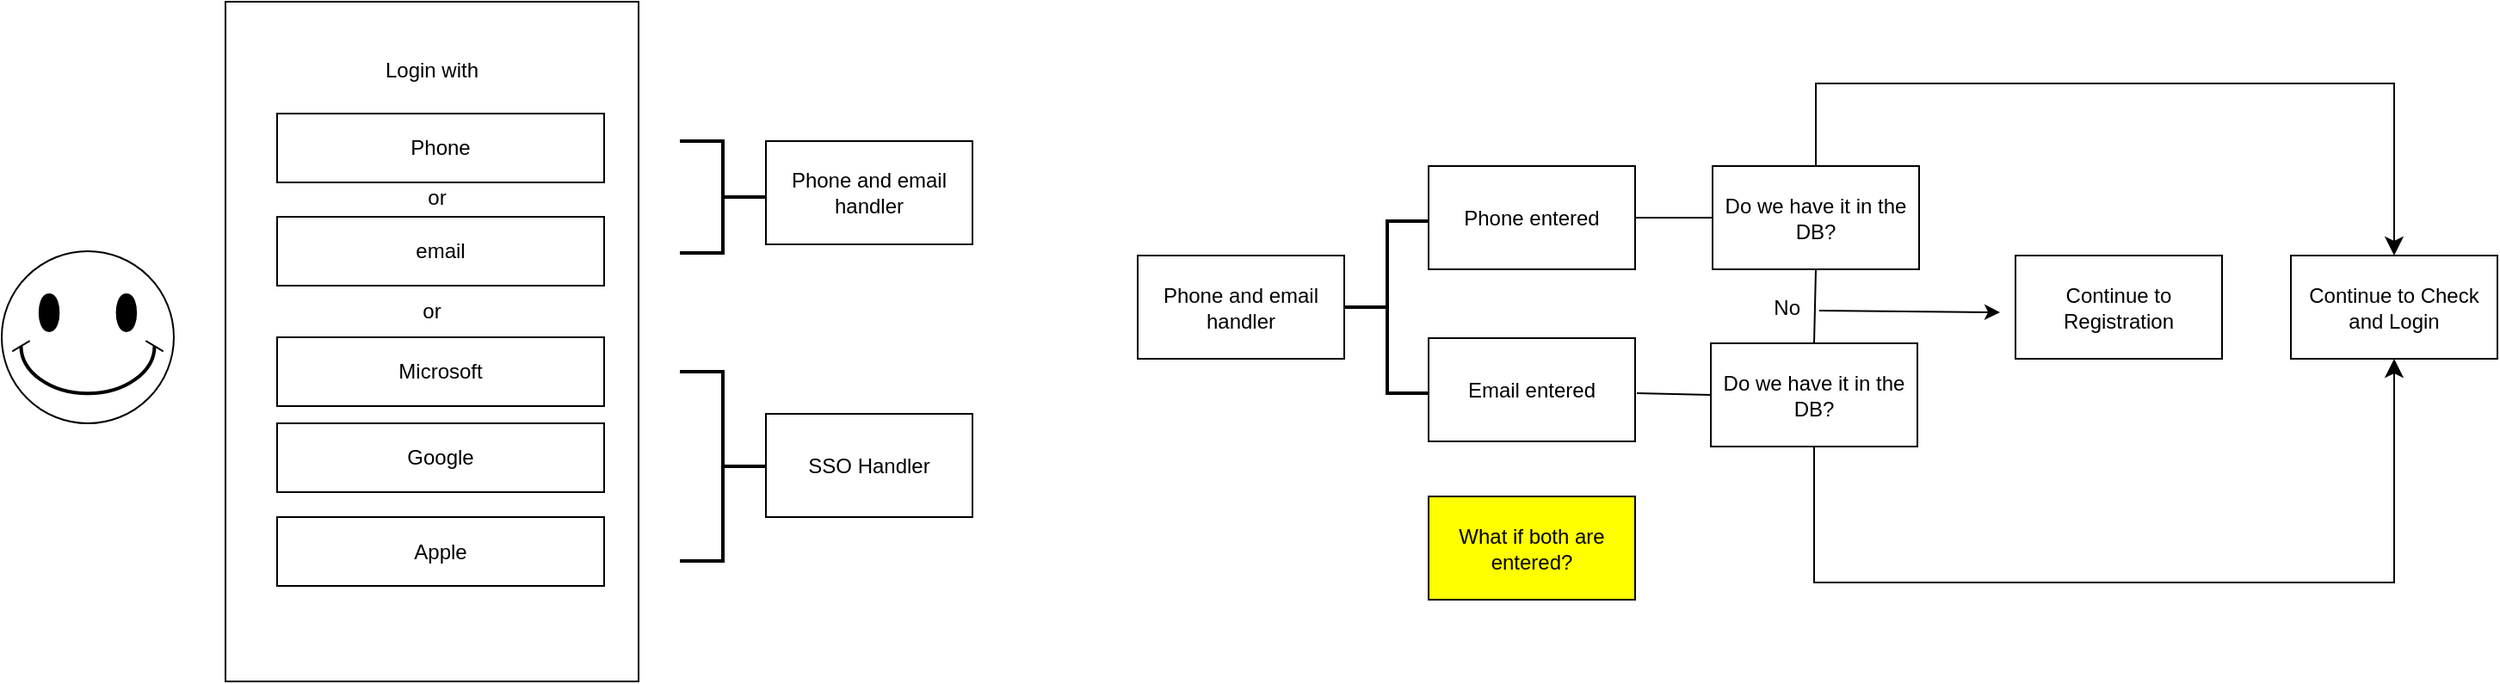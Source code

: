 <mxfile version="25.0.1">
  <diagram name="Seite-1" id="r1QjtIdLRNZ6yc1zuPKi">
    <mxGraphModel dx="1754" dy="982" grid="1" gridSize="10" guides="1" tooltips="1" connect="1" arrows="1" fold="1" page="1" pageScale="1" pageWidth="1169" pageHeight="827" background="#FFFFFF" math="0" shadow="0">
      <root>
        <mxCell id="0" />
        <mxCell id="1" parent="0" />
        <mxCell id="_19qDUszDMYVY8KUCl5t-1" value="" style="verticalLabelPosition=bottom;verticalAlign=top;html=1;shape=mxgraph.basic.smiley" parent="1" vertex="1">
          <mxGeometry x="20" y="410" width="100" height="100" as="geometry" />
        </mxCell>
        <mxCell id="_19qDUszDMYVY8KUCl5t-2" value="" style="rounded=0;whiteSpace=wrap;html=1;" parent="1" vertex="1">
          <mxGeometry x="150" y="265" width="240" height="395" as="geometry" />
        </mxCell>
        <mxCell id="_19qDUszDMYVY8KUCl5t-3" value="Phone" style="rounded=0;whiteSpace=wrap;html=1;" parent="1" vertex="1">
          <mxGeometry x="180" y="330" width="190" height="40" as="geometry" />
        </mxCell>
        <mxCell id="_19qDUszDMYVY8KUCl5t-4" value="email" style="rounded=0;whiteSpace=wrap;html=1;" parent="1" vertex="1">
          <mxGeometry x="180" y="390" width="190" height="40" as="geometry" />
        </mxCell>
        <mxCell id="_19qDUszDMYVY8KUCl5t-5" value="Microsoft" style="rounded=0;whiteSpace=wrap;html=1;" parent="1" vertex="1">
          <mxGeometry x="180" y="460" width="190" height="40" as="geometry" />
        </mxCell>
        <mxCell id="_19qDUszDMYVY8KUCl5t-6" value="Login with" style="text;html=1;align=center;verticalAlign=middle;whiteSpace=wrap;rounded=0;" parent="1" vertex="1">
          <mxGeometry x="240" y="290" width="60" height="30" as="geometry" />
        </mxCell>
        <mxCell id="_19qDUszDMYVY8KUCl5t-7" value="or" style="text;html=1;align=center;verticalAlign=middle;whiteSpace=wrap;rounded=0;" parent="1" vertex="1">
          <mxGeometry x="243" y="364" width="60" height="30" as="geometry" />
        </mxCell>
        <mxCell id="_19qDUszDMYVY8KUCl5t-8" value="or" style="text;html=1;align=center;verticalAlign=middle;whiteSpace=wrap;rounded=0;" parent="1" vertex="1">
          <mxGeometry x="240" y="430" width="60" height="30" as="geometry" />
        </mxCell>
        <mxCell id="_19qDUszDMYVY8KUCl5t-9" value="Google" style="rounded=0;whiteSpace=wrap;html=1;" parent="1" vertex="1">
          <mxGeometry x="180" y="510" width="190" height="40" as="geometry" />
        </mxCell>
        <mxCell id="_19qDUszDMYVY8KUCl5t-10" value="Apple" style="rounded=0;whiteSpace=wrap;html=1;" parent="1" vertex="1">
          <mxGeometry x="180" y="564.5" width="190" height="40" as="geometry" />
        </mxCell>
        <mxCell id="_19qDUszDMYVY8KUCl5t-11" value="" style="strokeWidth=2;html=1;shape=mxgraph.flowchart.annotation_2;align=left;labelPosition=right;pointerEvents=1;rotation=-180;" parent="1" vertex="1">
          <mxGeometry x="414" y="480" width="50" height="110" as="geometry" />
        </mxCell>
        <mxCell id="_19qDUszDMYVY8KUCl5t-12" value="SSO Handler" style="rounded=0;whiteSpace=wrap;html=1;" parent="1" vertex="1">
          <mxGeometry x="464" y="504.5" width="120" height="60" as="geometry" />
        </mxCell>
        <mxCell id="_19qDUszDMYVY8KUCl5t-14" value="" style="strokeWidth=2;html=1;shape=mxgraph.flowchart.annotation_2;align=left;labelPosition=right;pointerEvents=1;rotation=-180;" parent="1" vertex="1">
          <mxGeometry x="414" y="346" width="50" height="65" as="geometry" />
        </mxCell>
        <mxCell id="_19qDUszDMYVY8KUCl5t-15" value="Phone and email handler" style="rounded=0;whiteSpace=wrap;html=1;" parent="1" vertex="1">
          <mxGeometry x="464" y="346" width="120" height="60" as="geometry" />
        </mxCell>
        <mxCell id="QIPegM4UDsKNxBoQBMO_-2" value="Phone and email handler" style="rounded=0;whiteSpace=wrap;html=1;" vertex="1" parent="1">
          <mxGeometry x="680" y="412.5" width="120" height="60" as="geometry" />
        </mxCell>
        <mxCell id="QIPegM4UDsKNxBoQBMO_-3" value="" style="strokeWidth=2;html=1;shape=mxgraph.flowchart.annotation_2;align=left;labelPosition=right;pointerEvents=1;" vertex="1" parent="1">
          <mxGeometry x="800" y="392.5" width="50" height="100" as="geometry" />
        </mxCell>
        <mxCell id="QIPegM4UDsKNxBoQBMO_-4" value="Phone entered" style="rounded=0;whiteSpace=wrap;html=1;" vertex="1" parent="1">
          <mxGeometry x="849" y="360.5" width="120" height="60" as="geometry" />
        </mxCell>
        <mxCell id="QIPegM4UDsKNxBoQBMO_-5" value="Email entered" style="rounded=0;whiteSpace=wrap;html=1;" vertex="1" parent="1">
          <mxGeometry x="849" y="460.5" width="120" height="60" as="geometry" />
        </mxCell>
        <mxCell id="QIPegM4UDsKNxBoQBMO_-6" value="What if both are entered?" style="rounded=0;whiteSpace=wrap;html=1;fillColor=#FFFF00;" vertex="1" parent="1">
          <mxGeometry x="849" y="552.5" width="120" height="60" as="geometry" />
        </mxCell>
        <mxCell id="QIPegM4UDsKNxBoQBMO_-7" value="Do we have it in the DB?" style="rounded=0;whiteSpace=wrap;html=1;" vertex="1" parent="1">
          <mxGeometry x="1014" y="360.5" width="120" height="60" as="geometry" />
        </mxCell>
        <mxCell id="QIPegM4UDsKNxBoQBMO_-8" value="Do we have it in the DB?" style="rounded=0;whiteSpace=wrap;html=1;" vertex="1" parent="1">
          <mxGeometry x="1013" y="463.5" width="120" height="60" as="geometry" />
        </mxCell>
        <mxCell id="QIPegM4UDsKNxBoQBMO_-9" value="" style="endArrow=none;html=1;rounded=0;entryX=0;entryY=0.5;entryDx=0;entryDy=0;exitX=1;exitY=0.5;exitDx=0;exitDy=0;" edge="1" parent="1" source="QIPegM4UDsKNxBoQBMO_-4" target="QIPegM4UDsKNxBoQBMO_-7">
          <mxGeometry width="50" height="50" relative="1" as="geometry">
            <mxPoint x="950" y="512.5" as="sourcePoint" />
            <mxPoint x="1000" y="462.5" as="targetPoint" />
          </mxGeometry>
        </mxCell>
        <mxCell id="QIPegM4UDsKNxBoQBMO_-10" value="" style="endArrow=none;html=1;rounded=0;entryX=0;entryY=0.5;entryDx=0;entryDy=0;" edge="1" parent="1" target="QIPegM4UDsKNxBoQBMO_-8">
          <mxGeometry width="50" height="50" relative="1" as="geometry">
            <mxPoint x="970" y="492.5" as="sourcePoint" />
            <mxPoint x="1024" y="400.5" as="targetPoint" />
          </mxGeometry>
        </mxCell>
        <mxCell id="QIPegM4UDsKNxBoQBMO_-11" value="" style="endArrow=none;html=1;rounded=0;entryX=0.5;entryY=1;entryDx=0;entryDy=0;exitX=0.5;exitY=0;exitDx=0;exitDy=0;" edge="1" parent="1" source="QIPegM4UDsKNxBoQBMO_-8" target="QIPegM4UDsKNxBoQBMO_-7">
          <mxGeometry width="50" height="50" relative="1" as="geometry">
            <mxPoint x="950" y="512.5" as="sourcePoint" />
            <mxPoint x="1000" y="462.5" as="targetPoint" />
          </mxGeometry>
        </mxCell>
        <mxCell id="QIPegM4UDsKNxBoQBMO_-12" value="No" style="text;html=1;align=right;verticalAlign=middle;whiteSpace=wrap;rounded=0;" vertex="1" parent="1">
          <mxGeometry x="1007" y="427.5" width="60" height="30" as="geometry" />
        </mxCell>
        <mxCell id="QIPegM4UDsKNxBoQBMO_-13" value="" style="endArrow=classic;html=1;rounded=0;" edge="1" parent="1">
          <mxGeometry width="50" height="50" relative="1" as="geometry">
            <mxPoint x="1076" y="444.5" as="sourcePoint" />
            <mxPoint x="1181" y="445.5" as="targetPoint" />
          </mxGeometry>
        </mxCell>
        <mxCell id="QIPegM4UDsKNxBoQBMO_-14" value="Continue to Registration" style="rounded=0;whiteSpace=wrap;html=1;" vertex="1" parent="1">
          <mxGeometry x="1190" y="412.5" width="120" height="60" as="geometry" />
        </mxCell>
        <mxCell id="QIPegM4UDsKNxBoQBMO_-15" value="" style="edgeStyle=elbowEdgeStyle;elbow=vertical;endArrow=classic;html=1;curved=0;rounded=0;endSize=8;startSize=8;exitX=0.5;exitY=0;exitDx=0;exitDy=0;entryX=0.5;entryY=0;entryDx=0;entryDy=0;" edge="1" parent="1" source="QIPegM4UDsKNxBoQBMO_-7" target="QIPegM4UDsKNxBoQBMO_-16">
          <mxGeometry width="50" height="50" relative="1" as="geometry">
            <mxPoint x="950" y="422.5" as="sourcePoint" />
            <mxPoint x="1280" y="182.5" as="targetPoint" />
            <Array as="points">
              <mxPoint x="1240" y="312.5" />
            </Array>
          </mxGeometry>
        </mxCell>
        <mxCell id="QIPegM4UDsKNxBoQBMO_-16" value="Continue to Check and Login" style="rounded=0;whiteSpace=wrap;html=1;" vertex="1" parent="1">
          <mxGeometry x="1350" y="412.5" width="120" height="60" as="geometry" />
        </mxCell>
        <mxCell id="QIPegM4UDsKNxBoQBMO_-17" value="" style="edgeStyle=elbowEdgeStyle;elbow=vertical;endArrow=classic;html=1;curved=0;rounded=0;endSize=8;startSize=8;exitX=0.5;exitY=1;exitDx=0;exitDy=0;entryX=0.5;entryY=1;entryDx=0;entryDy=0;" edge="1" parent="1" source="QIPegM4UDsKNxBoQBMO_-8" target="QIPegM4UDsKNxBoQBMO_-16">
          <mxGeometry width="50" height="50" relative="1" as="geometry">
            <mxPoint x="1084" y="370.5" as="sourcePoint" />
            <mxPoint x="1420" y="422.5" as="targetPoint" />
            <Array as="points">
              <mxPoint x="1240" y="602.5" />
            </Array>
          </mxGeometry>
        </mxCell>
      </root>
    </mxGraphModel>
  </diagram>
</mxfile>

